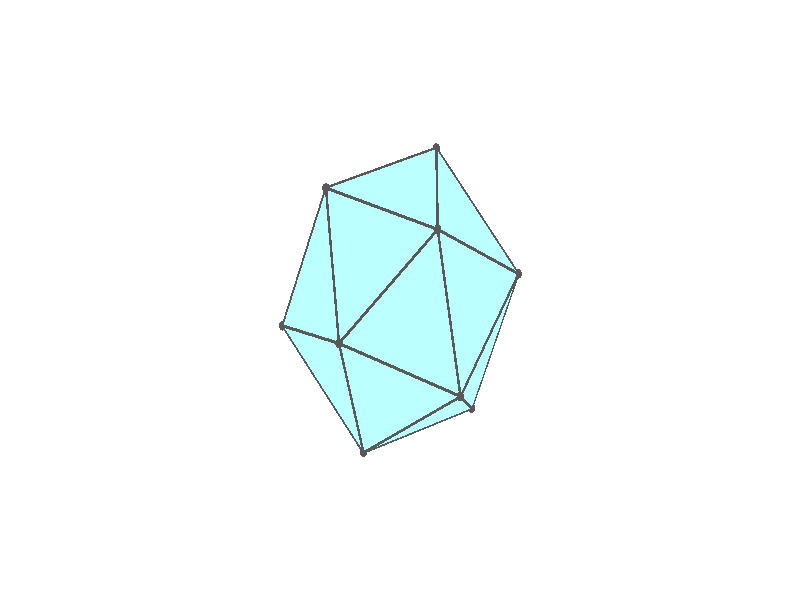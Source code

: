 #version 3.7;
global_settings{assumed_gamma 1.0}
camera{perspective location <18.750000000000000000000000, 10.825317547305481014063844, 12.499999999999996447286321> right <0.133333333333333331482962, -0.230940107675850353485814, -0.000000000000000000000000> up <-0.064951905283832905846353, -0.037499999999999998612221, 0.129903810567665811692706> direction <0.750000000000000111022302, 0.433012701892219298294151, 0.499999999999999944488849> sky <-0.433012701892219298294151, -0.249999999999999944488849, 0.866025403784438707610605> look_at <18.000000000000000000000000, 10.392304845413262270881205, 11.999999999999996447286321>}
light_source{<18.750000000000000000000000, 10.825317547305481014063844, 12.499999999999996447286321> rgb<1.0,1.0,1.0>}
background{rgb<1,1,1>}
union{union{object{union{sphere{<-0.303530999103342913336689, 0.525731112119133481286326, -0.793942393996960871227486>,0.029999999999999998889777}sphere{<-0.303530999103343301914748, -0.525731112119133370264024, -0.793942393996960871227486>,0.029999999999999998889777}sphere{<0.607061998206686048717984, -0.000000000000000148687307, -0.793942393996960871227486>,0.029999999999999998889777}} pigment{rgb<0.1,0.1,0.1>}}object{union{cylinder{<-0.303530999103342913336689, 0.525731112119133481286326, -0.793942393996960871227486>,<-0.303530999103343301914748, -0.525731112119133370264024, -0.793942393996960871227486>,0.010000000000000000208167}cylinder{<-0.303530999103343301914748, -0.525731112119133370264024, -0.793942393996960871227486>,<0.607061998206686048717984, -0.000000000000000148687307, -0.793942393996960871227486>,0.010000000000000000208167}cylinder{<0.607061998206686048717984, -0.000000000000000148687307, -0.793942393996960871227486>,<-0.303530999103342913336689, 0.525731112119133481286326, -0.793942393996960871227486>,0.010000000000000000208167}} pigment{rgb<0.1,0.1,0.1>}}object{polygon{3.000000000000000000000000,<-0.303530999103342913336689, 0.525731112119133481286326, -0.793942393996960871227486>,<-0.303530999103343301914748, -0.525731112119133370264024, -0.793942393996960871227486>,<0.607061998206686048717984, -0.000000000000000148687307, -0.793942393996960871227486>} pigment{rgbft<0.5,1.0,1.0,0.1,0.1>}}}union{object{union{sphere{<-0.303530999103342968847841, 0.525731112119133481286326, -0.793942393996960871227486>,0.029999999999999998889777}sphere{<-0.303530999103343301914748, -0.525731112119133370264024, -0.793942393996960871227486>,0.029999999999999998889777}sphere{<-0.982247109006503249517550, 0.000000000000000432564751, -0.186880577615808229907657>,0.029999999999999998889777}} pigment{rgb<0.1,0.1,0.1>}}object{union{cylinder{<-0.303530999103342968847841, 0.525731112119133481286326, -0.793942393996960871227486>,<-0.303530999103343301914748, -0.525731112119133370264024, -0.793942393996960871227486>,0.010000000000000000208167}cylinder{<-0.303530999103343301914748, -0.525731112119133370264024, -0.793942393996960871227486>,<-0.982247109006503249517550, 0.000000000000000432564751, -0.186880577615808229907657>,0.010000000000000000208167}cylinder{<-0.982247109006503249517550, 0.000000000000000432564751, -0.186880577615808229907657>,<-0.303530999103342968847841, 0.525731112119133481286326, -0.793942393996960871227486>,0.010000000000000000208167}} pigment{rgb<0.1,0.1,0.1>}}object{polygon{3.000000000000000000000000,<-0.303530999103342968847841, 0.525731112119133481286326, -0.793942393996960871227486>,<-0.303530999103343301914748, -0.525731112119133370264024, -0.793942393996960871227486>,<-0.982247109006503249517550, 0.000000000000000432564751, -0.186880577615808229907657>} pigment{rgbft<0.5,1.0,1.0,0.1,0.1>}}}union{object{union{sphere{<-0.303530999103342968847841, 0.525731112119133481286326, -0.793942393996960871227486>,0.029999999999999998889777}sphere{<-0.491123918154263650048819, 0.850650949193454852803598, 0.188304420809600248087889>,0.029999999999999998889777}sphere{<-0.982247109006503249517550, 0.000000000000000471844785, -0.186880577615808174396506>,0.029999999999999998889777}} pigment{rgb<0.1,0.1,0.1>}}object{union{cylinder{<-0.303530999103342968847841, 0.525731112119133481286326, -0.793942393996960871227486>,<-0.491123918154263650048819, 0.850650949193454852803598, 0.188304420809600248087889>,0.010000000000000000208167}cylinder{<-0.491123918154263650048819, 0.850650949193454852803598, 0.188304420809600248087889>,<-0.982247109006503249517550, 0.000000000000000471844785, -0.186880577615808174396506>,0.010000000000000000208167}cylinder{<-0.982247109006503249517550, 0.000000000000000471844785, -0.186880577615808174396506>,<-0.303530999103342968847841, 0.525731112119133481286326, -0.793942393996960871227486>,0.010000000000000000208167}} pigment{rgb<0.1,0.1,0.1>}}object{polygon{3.000000000000000000000000,<-0.303530999103342968847841, 0.525731112119133481286326, -0.793942393996960871227486>,<-0.491123918154263650048819, 0.850650949193454852803598, 0.188304420809600248087889>,<-0.982247109006503249517550, 0.000000000000000471844785, -0.186880577615808174396506>} pigment{rgbft<0.5,1.0,1.0,0.1,0.1>}}}union{object{union{sphere{<-0.607062768431988031281321, 0.000000314931015599206887, 0.795366600841656445908257>,0.029999999999999998889777}sphere{<-0.491123918154263705559970, 0.850650949193455074848202, 0.188304420809600331354616>,0.029999999999999998889777}sphere{<-0.982247109006503249517550, 0.000000000000000402455846, -0.186880577615808202152081>,0.029999999999999998889777}} pigment{rgb<0.1,0.1,0.1>}}object{union{cylinder{<-0.607062768431988031281321, 0.000000314931015599206887, 0.795366600841656445908257>,<-0.491123918154263705559970, 0.850650949193455074848202, 0.188304420809600331354616>,0.010000000000000000208167}cylinder{<-0.491123918154263705559970, 0.850650949193455074848202, 0.188304420809600331354616>,<-0.982247109006503249517550, 0.000000000000000402455846, -0.186880577615808202152081>,0.010000000000000000208167}cylinder{<-0.982247109006503249517550, 0.000000000000000402455846, -0.186880577615808202152081>,<-0.607062768431988031281321, 0.000000314931015599206887, 0.795366600841656445908257>,0.010000000000000000208167}} pigment{rgb<0.1,0.1,0.1>}}object{polygon{3.000000000000000000000000,<-0.607062768431988031281321, 0.000000314931015599206887, 0.795366600841656445908257>,<-0.491123918154263705559970, 0.850650949193455074848202, 0.188304420809600331354616>,<-0.982247109006503249517550, 0.000000000000000402455846, -0.186880577615808202152081>} pigment{rgbft<0.5,1.0,1.0,0.1,0.1>}}}union{object{union{sphere{<-0.607062768431988253325926, 0.000000314931015543695736, 0.795366600841656445908257>,0.029999999999999998889777}sphere{<-0.491123918154263705559970, 0.850650949193455185870505, 0.188304420809600303599041>,0.029999999999999998889777}sphere{<0.303530116503432034757992, 0.525731621688304118222845, 0.795367189241276362210442>,0.029999999999999998889777}} pigment{rgb<0.1,0.1,0.1>}}object{union{cylinder{<-0.607062768431988253325926, 0.000000314931015543695736, 0.795366600841656445908257>,<-0.491123918154263705559970, 0.850650949193455185870505, 0.188304420809600303599041>,0.010000000000000000208167}cylinder{<-0.491123918154263705559970, 0.850650949193455185870505, 0.188304420809600303599041>,<0.303530116503432034757992, 0.525731621688304118222845, 0.795367189241276362210442>,0.010000000000000000208167}cylinder{<0.303530116503432034757992, 0.525731621688304118222845, 0.795367189241276362210442>,<-0.607062768431988253325926, 0.000000314931015543695736, 0.795366600841656445908257>,0.010000000000000000208167}} pigment{rgb<0.1,0.1,0.1>}}object{polygon{3.000000000000000000000000,<-0.607062768431988253325926, 0.000000314931015543695736, 0.795366600841656445908257>,<-0.491123918154263705559970, 0.850650949193455185870505, 0.188304420809600303599041>,<0.303530116503432034757992, 0.525731621688304118222845, 0.795367189241276362210442>} pigment{rgbft<0.5,1.0,1.0,0.1,0.1>}}}union{object{union{sphere{<-0.607062768431988031281321, 0.000000314931015682473614, 0.795366600841656223863652>,0.029999999999999998889777}sphere{<0.303530341251752655562512, -0.525730602549774550524830, 0.795367777641113882225454>,0.029999999999999998889777}sphere{<0.303530116503431812713387, 0.525731621688303896178240, 0.795367189241276251188140>,0.029999999999999998889777}} pigment{rgb<0.1,0.1,0.1>}}object{union{cylinder{<-0.607062768431988031281321, 0.000000314931015682473614, 0.795366600841656223863652>,<0.303530341251752655562512, -0.525730602549774550524830, 0.795367777641113882225454>,0.010000000000000000208167}cylinder{<0.303530341251752655562512, -0.525730602549774550524830, 0.795367777641113882225454>,<0.303530116503431812713387, 0.525731621688303896178240, 0.795367189241276251188140>,0.010000000000000000208167}cylinder{<0.303530116503431812713387, 0.525731621688303896178240, 0.795367189241276251188140>,<-0.607062768431988031281321, 0.000000314931015682473614, 0.795366600841656223863652>,0.010000000000000000208167}} pigment{rgb<0.1,0.1,0.1>}}object{polygon{3.000000000000000000000000,<-0.607062768431988031281321, 0.000000314931015682473614, 0.795366600841656223863652>,<0.303530341251752655562512, -0.525730602549774550524830, 0.795367777641113882225454>,<0.303530116503431812713387, 0.525731621688303896178240, 0.795367189241276251188140>} pigment{rgbft<0.5,1.0,1.0,0.1,0.1>}}}union{object{union{sphere{<0.491123554503251180669565, -0.850650949193454408714388, -0.186880577615808507463413>,0.029999999999999998889777}sphere{<-0.303530999103343190892446, -0.525731112119133259241721, -0.793942393996960871227486>,0.029999999999999998889777}sphere{<0.607061998206686048717984, -0.000000000000000166533454, -0.793942393996960982249789>,0.029999999999999998889777}} pigment{rgb<0.1,0.1,0.1>}}object{union{cylinder{<0.491123554503251180669565, -0.850650949193454408714388, -0.186880577615808507463413>,<-0.303530999103343190892446, -0.525731112119133259241721, -0.793942393996960871227486>,0.010000000000000000208167}cylinder{<-0.303530999103343190892446, -0.525731112119133259241721, -0.793942393996960871227486>,<0.607061998206686048717984, -0.000000000000000166533454, -0.793942393996960982249789>,0.010000000000000000208167}cylinder{<0.607061998206686048717984, -0.000000000000000166533454, -0.793942393996960982249789>,<0.491123554503251180669565, -0.850650949193454408714388, -0.186880577615808507463413>,0.010000000000000000208167}} pigment{rgb<0.1,0.1,0.1>}}object{polygon{3.000000000000000000000000,<0.491123554503251180669565, -0.850650949193454408714388, -0.186880577615808507463413>,<-0.303530999103343190892446, -0.525731112119133259241721, -0.793942393996960871227486>,<0.607061998206686048717984, -0.000000000000000166533454, -0.793942393996960982249789>} pigment{rgbft<0.5,1.0,1.0,0.1,0.1>}}}union{object{union{sphere{<0.491123554503251236180716, -0.850650949193454186669783, -0.186880577615808479707837>,0.029999999999999998889777}sphere{<0.982247290832009456451601, -0.000000314931015543695736, 0.188304420809599970532133>,0.029999999999999998889777}sphere{<0.607061998206686048717984, -0.000000000000000222044605, -0.793942393996960760205184>,0.029999999999999998889777}} pigment{rgb<0.1,0.1,0.1>}}object{union{cylinder{<0.491123554503251236180716, -0.850650949193454186669783, -0.186880577615808479707837>,<0.982247290832009456451601, -0.000000314931015543695736, 0.188304420809599970532133>,0.010000000000000000208167}cylinder{<0.982247290832009456451601, -0.000000314931015543695736, 0.188304420809599970532133>,<0.607061998206686048717984, -0.000000000000000222044605, -0.793942393996960760205184>,0.010000000000000000208167}cylinder{<0.607061998206686048717984, -0.000000000000000222044605, -0.793942393996960760205184>,<0.491123554503251236180716, -0.850650949193454186669783, -0.186880577615808479707837>,0.010000000000000000208167}} pigment{rgb<0.1,0.1,0.1>}}object{polygon{3.000000000000000000000000,<0.491123554503251236180716, -0.850650949193454186669783, -0.186880577615808479707837>,<0.982247290832009456451601, -0.000000314931015543695736, 0.188304420809599970532133>,<0.607061998206686048717984, -0.000000000000000222044605, -0.793942393996960760205184>} pigment{rgbft<0.5,1.0,1.0,0.1,0.1>}}}union{object{union{sphere{<0.491123554503251291691868, -0.850650949193453964625178, -0.186880577615808424196686>,0.029999999999999998889777}sphere{<0.982247290832009456451601, -0.000000314931015585329099, 0.188304420809599887265406>,0.029999999999999998889777}sphere{<0.303531656954253936664401, -0.525731621688304451289753, 0.795366600841656223863652>,0.029999999999999998889777}} pigment{rgb<0.1,0.1,0.1>}}object{union{cylinder{<0.491123554503251291691868, -0.850650949193453964625178, -0.186880577615808424196686>,<0.982247290832009456451601, -0.000000314931015585329099, 0.188304420809599887265406>,0.010000000000000000208167}cylinder{<0.982247290832009456451601, -0.000000314931015585329099, 0.188304420809599887265406>,<0.303531656954253936664401, -0.525731621688304451289753, 0.795366600841656223863652>,0.010000000000000000208167}cylinder{<0.303531656954253936664401, -0.525731621688304451289753, 0.795366600841656223863652>,<0.491123554503251291691868, -0.850650949193453964625178, -0.186880577615808424196686>,0.010000000000000000208167}} pigment{rgb<0.1,0.1,0.1>}}object{polygon{3.000000000000000000000000,<0.491123554503251291691868, -0.850650949193453964625178, -0.186880577615808424196686>,<0.982247290832009456451601, -0.000000314931015585329099, 0.188304420809599887265406>,<0.303531656954253936664401, -0.525731621688304451289753, 0.795366600841656223863652>} pigment{rgbft<0.5,1.0,1.0,0.1,0.1>}}}union{object{union{sphere{<0.303531881703146766415813, 0.525730602549773329279503, 0.795367189241275585054325>,0.029999999999999998889777}sphere{<0.982247290832009456451601, -0.000000314931015543695736, 0.188304420809599915020982>,0.029999999999999998889777}sphere{<0.303531656954253936664401, -0.525731621688304562312055, 0.795366600841656223863652>,0.029999999999999998889777}} pigment{rgb<0.1,0.1,0.1>}}object{union{cylinder{<0.303531881703146766415813, 0.525730602549773329279503, 0.795367189241275585054325>,<0.982247290832009456451601, -0.000000314931015543695736, 0.188304420809599915020982>,0.010000000000000000208167}cylinder{<0.982247290832009456451601, -0.000000314931015543695736, 0.188304420809599915020982>,<0.303531656954253936664401, -0.525731621688304562312055, 0.795366600841656223863652>,0.010000000000000000208167}cylinder{<0.303531656954253936664401, -0.525731621688304562312055, 0.795366600841656223863652>,<0.303531881703146766415813, 0.525730602549773329279503, 0.795367189241275585054325>,0.010000000000000000208167}} pigment{rgb<0.1,0.1,0.1>}}object{polygon{3.000000000000000000000000,<0.303531881703146766415813, 0.525730602549773329279503, 0.795367189241275585054325>,<0.982247290832009456451601, -0.000000314931015543695736, 0.188304420809599915020982>,<0.303531656954253936664401, -0.525731621688304562312055, 0.795366600841656223863652>} pigment{rgbft<0.5,1.0,1.0,0.1,0.1>}}}union{object{union{sphere{<-0.303530999103342913336689, 0.525731112119133592308629, -0.793942393996960871227486>,0.029999999999999998889777}sphere{<0.491123554503251680269926, 0.850650949193454519736690, -0.186880577615808396441111>,0.029999999999999998889777}sphere{<0.607061998206686048717984, -0.000000000000000249800181, -0.793942393996960982249789>,0.029999999999999998889777}} pigment{rgb<0.1,0.1,0.1>}}object{union{cylinder{<-0.303530999103342913336689, 0.525731112119133592308629, -0.793942393996960871227486>,<0.491123554503251680269926, 0.850650949193454519736690, -0.186880577615808396441111>,0.010000000000000000208167}cylinder{<0.491123554503251680269926, 0.850650949193454519736690, -0.186880577615808396441111>,<0.607061998206686048717984, -0.000000000000000249800181, -0.793942393996960982249789>,0.010000000000000000208167}cylinder{<0.607061998206686048717984, -0.000000000000000249800181, -0.793942393996960982249789>,<-0.303530999103342913336689, 0.525731112119133592308629, -0.793942393996960871227486>,0.010000000000000000208167}} pigment{rgb<0.1,0.1,0.1>}}object{polygon{3.000000000000000000000000,<-0.303530999103342913336689, 0.525731112119133592308629, -0.793942393996960871227486>,<0.491123554503251680269926, 0.850650949193454519736690, -0.186880577615808396441111>,<0.607061998206686048717984, -0.000000000000000249800181, -0.793942393996960982249789>} pigment{rgbft<0.5,1.0,1.0,0.1,0.1>}}}union{object{union{sphere{<-0.491123918154264649249541, -0.850650949193454186669783, 0.188304420809600192576738>,0.029999999999999998889777}sphere{<-0.303530999103343357425899, -0.525731112119133259241721, -0.793942393996960871227486>,0.029999999999999998889777}sphere{<-0.982247109006503249517550, 0.000000000000000388578059, -0.186880577615808174396506>,0.029999999999999998889777}} pigment{rgb<0.1,0.1,0.1>}}object{union{cylinder{<-0.491123918154264649249541, -0.850650949193454186669783, 0.188304420809600192576738>,<-0.303530999103343357425899, -0.525731112119133259241721, -0.793942393996960871227486>,0.010000000000000000208167}cylinder{<-0.303530999103343357425899, -0.525731112119133259241721, -0.793942393996960871227486>,<-0.982247109006503249517550, 0.000000000000000388578059, -0.186880577615808174396506>,0.010000000000000000208167}cylinder{<-0.982247109006503249517550, 0.000000000000000388578059, -0.186880577615808174396506>,<-0.491123918154264649249541, -0.850650949193454186669783, 0.188304420809600192576738>,0.010000000000000000208167}} pigment{rgb<0.1,0.1,0.1>}}object{polygon{3.000000000000000000000000,<-0.491123918154264649249541, -0.850650949193454186669783, 0.188304420809600192576738>,<-0.303530999103343357425899, -0.525731112119133259241721, -0.793942393996960871227486>,<-0.982247109006503249517550, 0.000000000000000388578059, -0.186880577615808174396506>} pigment{rgbft<0.5,1.0,1.0,0.1,0.1>}}}union{object{union{sphere{<-0.303530999103342913336689, 0.525731112119133481286326, -0.793942393996960871227486>,0.029999999999999998889777}sphere{<-0.491123918154263539026516, 0.850650949193454852803598, 0.188304420809600192576738>,0.029999999999999998889777}sphere{<0.491123147928962666686203, 0.850651264124468786675948, -0.186880213964905173007480>,0.029999999999999998889777}} pigment{rgb<0.1,0.1,0.1>}}object{union{cylinder{<-0.303530999103342913336689, 0.525731112119133481286326, -0.793942393996960871227486>,<-0.491123918154263539026516, 0.850650949193454852803598, 0.188304420809600192576738>,0.010000000000000000208167}cylinder{<-0.491123918154263539026516, 0.850650949193454852803598, 0.188304420809600192576738>,<0.491123147928962666686203, 0.850651264124468786675948, -0.186880213964905173007480>,0.010000000000000000208167}cylinder{<0.491123147928962666686203, 0.850651264124468786675948, -0.186880213964905173007480>,<-0.303530999103342913336689, 0.525731112119133481286326, -0.793942393996960871227486>,0.010000000000000000208167}} pigment{rgb<0.1,0.1,0.1>}}object{polygon{3.000000000000000000000000,<-0.303530999103342913336689, 0.525731112119133481286326, -0.793942393996960871227486>,<-0.491123918154263539026516, 0.850650949193454852803598, 0.188304420809600192576738>,<0.491123147928962666686203, 0.850651264124468786675948, -0.186880213964905173007480>} pigment{rgbft<0.5,1.0,1.0,0.1,0.1>}}}union{object{union{sphere{<-0.607062768431988142303624, 0.000000314931015599206940, 0.795366600841656667952861>,0.029999999999999998889777}sphere{<-0.491124030528874044865262, -0.850650754555298926895546, 0.188305009209220552968134>,0.029999999999999998889777}sphere{<-0.982247109006503360539853, 0.000000000000000402455833, -0.186880577615808368685535>,0.029999999999999998889777}} pigment{rgb<0.1,0.1,0.1>}}object{union{cylinder{<-0.607062768431988142303624, 0.000000314931015599206940, 0.795366600841656667952861>,<-0.491124030528874044865262, -0.850650754555298926895546, 0.188305009209220552968134>,0.010000000000000000208167}cylinder{<-0.491124030528874044865262, -0.850650754555298926895546, 0.188305009209220552968134>,<-0.982247109006503360539853, 0.000000000000000402455833, -0.186880577615808368685535>,0.010000000000000000208167}cylinder{<-0.982247109006503360539853, 0.000000000000000402455833, -0.186880577615808368685535>,<-0.607062768431988142303624, 0.000000314931015599206940, 0.795366600841656667952861>,0.010000000000000000208167}} pigment{rgb<0.1,0.1,0.1>}}object{polygon{3.000000000000000000000000,<-0.607062768431988142303624, 0.000000314931015599206940, 0.795366600841656667952861>,<-0.491124030528874044865262, -0.850650754555298926895546, 0.188305009209220552968134>,<-0.982247109006503360539853, 0.000000000000000402455833, -0.186880577615808368685535>} pigment{rgbft<0.5,1.0,1.0,0.1,0.1>}}}union{object{union{sphere{<0.491123372677284508736051, 0.850651264124657746634739, -0.186879625565067264414409>,0.029999999999999998889777}sphere{<-0.491123918154263761071121, 0.850650949193455296892807, 0.188304420809600359110192>,0.029999999999999998889777}sphere{<0.303530116503432034757992, 0.525731621688304118222845, 0.795367189241276362210442>,0.029999999999999998889777}} pigment{rgb<0.1,0.1,0.1>}}object{union{cylinder{<0.491123372677284508736051, 0.850651264124657746634739, -0.186879625565067264414409>,<-0.491123918154263761071121, 0.850650949193455296892807, 0.188304420809600359110192>,0.010000000000000000208167}cylinder{<-0.491123918154263761071121, 0.850650949193455296892807, 0.188304420809600359110192>,<0.303530116503432034757992, 0.525731621688304118222845, 0.795367189241276362210442>,0.010000000000000000208167}cylinder{<0.303530116503432034757992, 0.525731621688304118222845, 0.795367189241276362210442>,<0.491123372677284508736051, 0.850651264124657746634739, -0.186879625565067264414409>,0.010000000000000000208167}} pigment{rgb<0.1,0.1,0.1>}}object{polygon{3.000000000000000000000000,<0.491123372677284508736051, 0.850651264124657746634739, -0.186879625565067264414409>,<-0.491123918154263761071121, 0.850650949193455296892807, 0.188304420809600359110192>,<0.303530116503432034757992, 0.525731621688304118222845, 0.795367189241276362210442>} pigment{rgbft<0.5,1.0,1.0,0.1,0.1>}}}union{object{union{sphere{<-0.607062768431988031281321, 0.000000314931015654718038, 0.795366600841656223863652>,0.029999999999999998889777}sphere{<0.303530341251752600051361, -0.525730602549774550524830, 0.795367777641113882225454>,0.029999999999999998889777}sphere{<-0.491123554503781367674975, -0.850650949193148431248801, 0.188305372860693931436060>,0.029999999999999998889777}} pigment{rgb<0.1,0.1,0.1>}}object{union{cylinder{<-0.607062768431988031281321, 0.000000314931015654718038, 0.795366600841656223863652>,<0.303530341251752600051361, -0.525730602549774550524830, 0.795367777641113882225454>,0.010000000000000000208167}cylinder{<0.303530341251752600051361, -0.525730602549774550524830, 0.795367777641113882225454>,<-0.491123554503781367674975, -0.850650949193148431248801, 0.188305372860693931436060>,0.010000000000000000208167}cylinder{<-0.491123554503781367674975, -0.850650949193148431248801, 0.188305372860693931436060>,<-0.607062768431988031281321, 0.000000314931015654718038, 0.795366600841656223863652>,0.010000000000000000208167}} pigment{rgb<0.1,0.1,0.1>}}object{polygon{3.000000000000000000000000,<-0.607062768431988031281321, 0.000000314931015654718038, 0.795366600841656223863652>,<0.303530341251752600051361, -0.525730602549774550524830, 0.795367777641113882225454>,<-0.491123554503781367674975, -0.850650949193148431248801, 0.188305372860693931436060>} pigment{rgbft<0.5,1.0,1.0,0.1,0.1>}}}union{object{union{sphere{<0.491123554503251236180716, -0.850650949193454408714388, -0.186880577615808618485715>,0.029999999999999998889777}sphere{<-0.303530999103343079870143, -0.525731112119133259241721, -0.793942393996960871227486>,0.029999999999999998889777}sphere{<-0.491123372677745417824724, -0.850651264124469452809763, 0.188304420809600137065587>,0.029999999999999998889777}} pigment{rgb<0.1,0.1,0.1>}}object{union{cylinder{<0.491123554503251236180716, -0.850650949193454408714388, -0.186880577615808618485715>,<-0.303530999103343079870143, -0.525731112119133259241721, -0.793942393996960871227486>,0.010000000000000000208167}cylinder{<-0.303530999103343079870143, -0.525731112119133259241721, -0.793942393996960871227486>,<-0.491123372677745417824724, -0.850651264124469452809763, 0.188304420809600137065587>,0.010000000000000000208167}cylinder{<-0.491123372677745417824724, -0.850651264124469452809763, 0.188304420809600137065587>,<0.491123554503251236180716, -0.850650949193454408714388, -0.186880577615808618485715>,0.010000000000000000208167}} pigment{rgb<0.1,0.1,0.1>}}object{polygon{3.000000000000000000000000,<0.491123554503251236180716, -0.850650949193454408714388, -0.186880577615808618485715>,<-0.303530999103343079870143, -0.525731112119133259241721, -0.793942393996960871227486>,<-0.491123372677745417824724, -0.850651264124469452809763, 0.188304420809600137065587>} pigment{rgbft<0.5,1.0,1.0,0.1,0.1>}}}union{object{union{sphere{<0.491124030528656330130133, 0.850650754555297927694824, -0.186880213964904617895968>,0.029999999999999998889777}sphere{<0.982247290832009456451601, -0.000000314931015543695842, 0.188304420809599915020982>,0.029999999999999998889777}sphere{<0.607061998206686048717984, -0.000000000000000222044578, -0.793942393996960760205184>,0.029999999999999998889777}} pigment{rgb<0.1,0.1,0.1>}}object{union{cylinder{<0.491124030528656330130133, 0.850650754555297927694824, -0.186880213964904617895968>,<0.982247290832009456451601, -0.000000314931015543695842, 0.188304420809599915020982>,0.010000000000000000208167}cylinder{<0.982247290832009456451601, -0.000000314931015543695842, 0.188304420809599915020982>,<0.607061998206686048717984, -0.000000000000000222044578, -0.793942393996960760205184>,0.010000000000000000208167}cylinder{<0.607061998206686048717984, -0.000000000000000222044578, -0.793942393996960760205184>,<0.491124030528656330130133, 0.850650754555297927694824, -0.186880213964904617895968>,0.010000000000000000208167}} pigment{rgb<0.1,0.1,0.1>}}object{polygon{3.000000000000000000000000,<0.491124030528656330130133, 0.850650754555297927694824, -0.186880213964904617895968>,<0.982247290832009456451601, -0.000000314931015543695842, 0.188304420809599915020982>,<0.607061998206686048717984, -0.000000000000000222044578, -0.793942393996960760205184>} pigment{rgbft<0.5,1.0,1.0,0.1,0.1>}}}union{object{union{sphere{<0.491123554503251402714170, -0.850650949193453964625178, -0.186880577615808590730140>,0.029999999999999998889777}sphere{<-0.491123147928852532562161, -0.850651264124658523790856, 0.188305009209220053367773>,0.029999999999999998889777}sphere{<0.303531656954254047686703, -0.525731621688304340267450, 0.795366600841656445908257>,0.029999999999999998889777}} pigment{rgb<0.1,0.1,0.1>}}object{union{cylinder{<0.491123554503251402714170, -0.850650949193453964625178, -0.186880577615808590730140>,<-0.491123147928852532562161, -0.850651264124658523790856, 0.188305009209220053367773>,0.010000000000000000208167}cylinder{<-0.491123147928852532562161, -0.850651264124658523790856, 0.188305009209220053367773>,<0.303531656954254047686703, -0.525731621688304340267450, 0.795366600841656445908257>,0.010000000000000000208167}cylinder{<0.303531656954254047686703, -0.525731621688304340267450, 0.795366600841656445908257>,<0.491123554503251402714170, -0.850650949193453964625178, -0.186880577615808590730140>,0.010000000000000000208167}} pigment{rgb<0.1,0.1,0.1>}}object{polygon{3.000000000000000000000000,<0.491123554503251402714170, -0.850650949193453964625178, -0.186880577615808590730140>,<-0.491123147928852532562161, -0.850651264124658523790856, 0.188305009209220053367773>,<0.303531656954254047686703, -0.525731621688304340267450, 0.795366600841656445908257>} pigment{rgbft<0.5,1.0,1.0,0.1,0.1>}}}union{object{union{sphere{<0.303531881703146710904662, 0.525730602549773440301806, 0.795367189241275807098930>,0.029999999999999998889777}sphere{<0.982247290832009456451601, -0.000000314931015710229190, 0.188304420809599915020982>,0.029999999999999998889777}sphere{<0.491123918154658944956736, 0.850650949193148875338011, -0.186879625565067486459014>,0.029999999999999998889777}} pigment{rgb<0.1,0.1,0.1>}}object{union{cylinder{<0.303531881703146710904662, 0.525730602549773440301806, 0.795367189241275807098930>,<0.982247290832009456451601, -0.000000314931015710229190, 0.188304420809599915020982>,0.010000000000000000208167}cylinder{<0.982247290832009456451601, -0.000000314931015710229190, 0.188304420809599915020982>,<0.491123918154658944956736, 0.850650949193148875338011, -0.186879625565067486459014>,0.010000000000000000208167}cylinder{<0.491123918154658944956736, 0.850650949193148875338011, -0.186879625565067486459014>,<0.303531881703146710904662, 0.525730602549773440301806, 0.795367189241275807098930>,0.010000000000000000208167}} pigment{rgb<0.1,0.1,0.1>}}object{polygon{3.000000000000000000000000,<0.303531881703146710904662, 0.525730602549773440301806, 0.795367189241275807098930>,<0.982247290832009456451601, -0.000000314931015710229190, 0.188304420809599915020982>,<0.491123918154658944956736, 0.850650949193148875338011, -0.186879625565067486459014>} pigment{rgbft<0.5,1.0,1.0,0.1,0.1>}}}}
